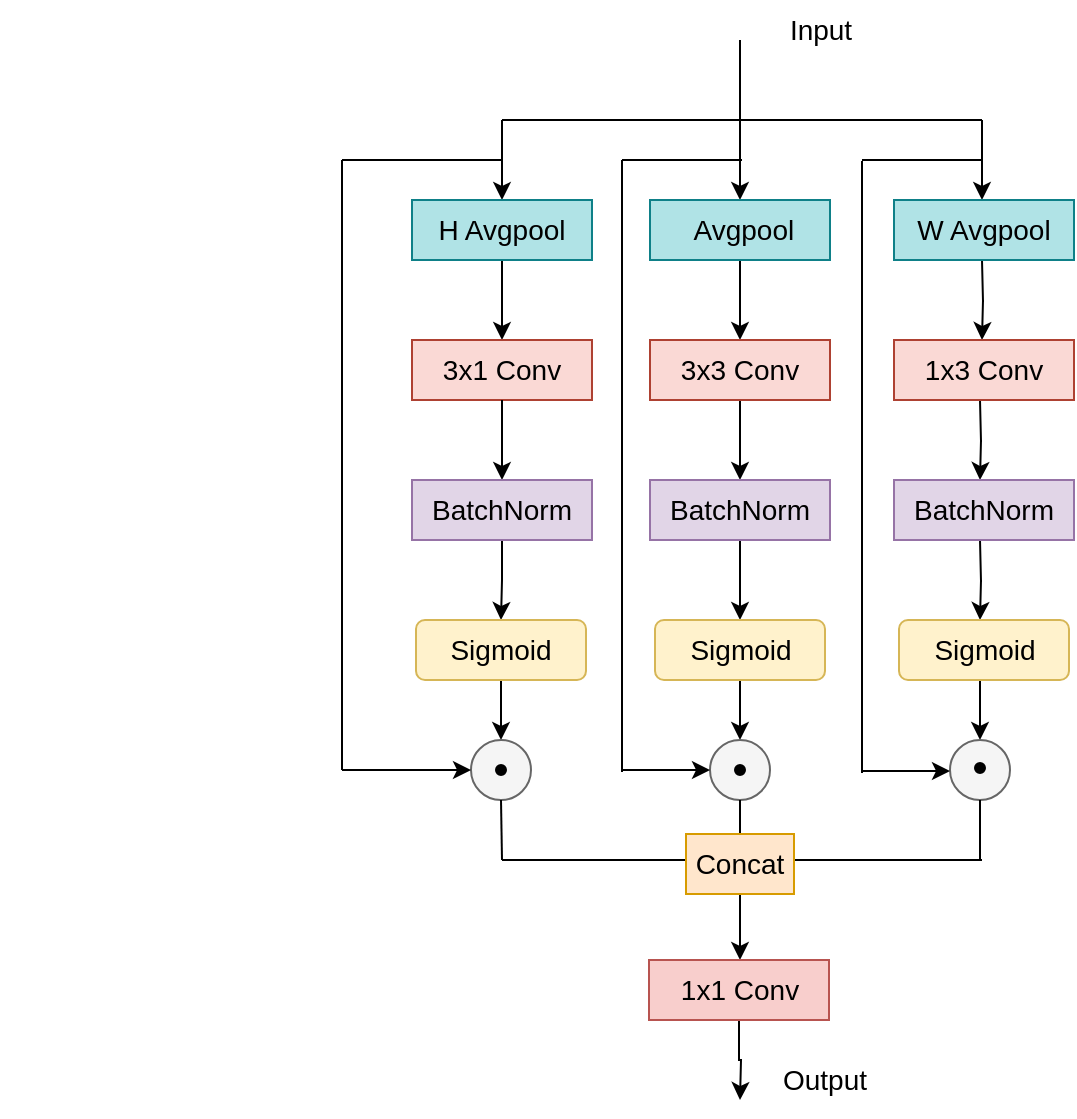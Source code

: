 <mxfile version="20.3.0" type="github">
  <diagram id="OD12084eJvB-rHa-j5aZ" name="第 1 页">
    <mxGraphModel dx="823" dy="493" grid="1" gridSize="10" guides="1" tooltips="1" connect="1" arrows="1" fold="1" page="1" pageScale="1" pageWidth="827" pageHeight="1169" math="0" shadow="0">
      <root>
        <mxCell id="0" />
        <mxCell id="1" parent="0" />
        <mxCell id="e4gEt2wWb0Jjv1eaQD8x-2" value="" style="endArrow=none;html=1;rounded=0;" edge="1" parent="1">
          <mxGeometry width="50" height="50" relative="1" as="geometry">
            <mxPoint x="399" y="120" as="sourcePoint" />
            <mxPoint x="399" y="80" as="targetPoint" />
          </mxGeometry>
        </mxCell>
        <mxCell id="e4gEt2wWb0Jjv1eaQD8x-3" value="" style="endArrow=none;html=1;rounded=0;" edge="1" parent="1">
          <mxGeometry width="50" height="50" relative="1" as="geometry">
            <mxPoint x="280" y="120" as="sourcePoint" />
            <mxPoint x="400" y="120" as="targetPoint" />
          </mxGeometry>
        </mxCell>
        <mxCell id="e4gEt2wWb0Jjv1eaQD8x-5" value="" style="endArrow=classic;html=1;rounded=0;" edge="1" parent="1">
          <mxGeometry width="50" height="50" relative="1" as="geometry">
            <mxPoint x="280" y="120" as="sourcePoint" />
            <mxPoint x="280" y="160" as="targetPoint" />
          </mxGeometry>
        </mxCell>
        <mxCell id="e4gEt2wWb0Jjv1eaQD8x-13" style="edgeStyle=orthogonalEdgeStyle;rounded=0;orthogonalLoop=1;jettySize=auto;html=1;exitX=0.5;exitY=1;exitDx=0;exitDy=0;fontSize=14;" edge="1" parent="1" source="e4gEt2wWb0Jjv1eaQD8x-6">
          <mxGeometry relative="1" as="geometry">
            <mxPoint x="280" y="230" as="targetPoint" />
            <Array as="points">
              <mxPoint x="280" y="230" />
              <mxPoint x="280" y="230" />
            </Array>
          </mxGeometry>
        </mxCell>
        <mxCell id="e4gEt2wWb0Jjv1eaQD8x-6" value="&lt;font style=&quot;font-size: 14px;&quot;&gt;H Avgpool&lt;/font&gt;" style="rounded=0;whiteSpace=wrap;html=1;fillColor=#b0e3e6;strokeColor=#0e8088;" vertex="1" parent="1">
          <mxGeometry x="235" y="160" width="90" height="30" as="geometry" />
        </mxCell>
        <mxCell id="e4gEt2wWb0Jjv1eaQD8x-7" value="" style="endArrow=classic;html=1;rounded=0;fontSize=14;" edge="1" parent="1">
          <mxGeometry width="50" height="50" relative="1" as="geometry">
            <mxPoint x="399" y="120" as="sourcePoint" />
            <mxPoint x="399" y="160" as="targetPoint" />
          </mxGeometry>
        </mxCell>
        <mxCell id="e4gEt2wWb0Jjv1eaQD8x-17" style="edgeStyle=orthogonalEdgeStyle;rounded=0;orthogonalLoop=1;jettySize=auto;html=1;exitX=0.5;exitY=1;exitDx=0;exitDy=0;entryX=0.5;entryY=0;entryDx=0;entryDy=0;fontSize=14;" edge="1" parent="1" source="e4gEt2wWb0Jjv1eaQD8x-8" target="e4gEt2wWb0Jjv1eaQD8x-15">
          <mxGeometry relative="1" as="geometry" />
        </mxCell>
        <mxCell id="e4gEt2wWb0Jjv1eaQD8x-8" value="&lt;font style=&quot;font-size: 14px;&quot;&gt;&amp;nbsp;Avgpool&lt;/font&gt;" style="rounded=0;whiteSpace=wrap;html=1;fillColor=#b0e3e6;strokeColor=#0e8088;" vertex="1" parent="1">
          <mxGeometry x="354" y="160" width="90" height="30" as="geometry" />
        </mxCell>
        <mxCell id="e4gEt2wWb0Jjv1eaQD8x-9" value="" style="endArrow=none;html=1;rounded=0;fontSize=14;" edge="1" parent="1">
          <mxGeometry width="50" height="50" relative="1" as="geometry">
            <mxPoint x="400" y="120" as="sourcePoint" />
            <mxPoint x="520" y="120" as="targetPoint" />
          </mxGeometry>
        </mxCell>
        <mxCell id="e4gEt2wWb0Jjv1eaQD8x-10" value="" style="endArrow=classic;html=1;rounded=0;fontSize=14;" edge="1" parent="1">
          <mxGeometry width="50" height="50" relative="1" as="geometry">
            <mxPoint x="520" y="120" as="sourcePoint" />
            <mxPoint x="520" y="160" as="targetPoint" />
          </mxGeometry>
        </mxCell>
        <mxCell id="e4gEt2wWb0Jjv1eaQD8x-18" style="edgeStyle=orthogonalEdgeStyle;rounded=0;orthogonalLoop=1;jettySize=auto;html=1;exitX=0.5;exitY=1;exitDx=0;exitDy=0;entryX=0.5;entryY=0;entryDx=0;entryDy=0;fontSize=14;" edge="1" parent="1">
          <mxGeometry relative="1" as="geometry">
            <mxPoint x="520" y="190" as="sourcePoint" />
            <mxPoint x="520" y="230" as="targetPoint" />
          </mxGeometry>
        </mxCell>
        <mxCell id="e4gEt2wWb0Jjv1eaQD8x-11" value="&lt;font style=&quot;font-size: 14px;&quot;&gt;W Avgpool&lt;/font&gt;" style="rounded=0;whiteSpace=wrap;html=1;fillColor=#b0e3e6;strokeColor=#0e8088;" vertex="1" parent="1">
          <mxGeometry x="476" y="160" width="90" height="30" as="geometry" />
        </mxCell>
        <mxCell id="e4gEt2wWb0Jjv1eaQD8x-14" value="&lt;span style=&quot;font-size: 14px;&quot;&gt;3x1 Conv&lt;/span&gt;" style="rounded=0;whiteSpace=wrap;html=1;fillColor=#fad9d5;strokeColor=#ae4132;" vertex="1" parent="1">
          <mxGeometry x="235" y="230" width="90" height="30" as="geometry" />
        </mxCell>
        <mxCell id="e4gEt2wWb0Jjv1eaQD8x-23" style="edgeStyle=orthogonalEdgeStyle;rounded=0;orthogonalLoop=1;jettySize=auto;html=1;exitX=0.5;exitY=1;exitDx=0;exitDy=0;entryX=0.5;entryY=0;entryDx=0;entryDy=0;fontSize=14;" edge="1" parent="1" source="e4gEt2wWb0Jjv1eaQD8x-15" target="e4gEt2wWb0Jjv1eaQD8x-21">
          <mxGeometry relative="1" as="geometry" />
        </mxCell>
        <mxCell id="e4gEt2wWb0Jjv1eaQD8x-15" value="&lt;span style=&quot;font-size: 14px;&quot;&gt;3x3 Conv&lt;/span&gt;" style="rounded=0;whiteSpace=wrap;html=1;fillColor=#fad9d5;strokeColor=#ae4132;" vertex="1" parent="1">
          <mxGeometry x="354" y="230" width="90" height="30" as="geometry" />
        </mxCell>
        <mxCell id="e4gEt2wWb0Jjv1eaQD8x-24" style="edgeStyle=orthogonalEdgeStyle;rounded=0;orthogonalLoop=1;jettySize=auto;html=1;exitX=0.5;exitY=1;exitDx=0;exitDy=0;entryX=0.5;entryY=0;entryDx=0;entryDy=0;fontSize=14;" edge="1" parent="1">
          <mxGeometry relative="1" as="geometry">
            <mxPoint x="519" y="260" as="sourcePoint" />
            <mxPoint x="519" y="300" as="targetPoint" />
          </mxGeometry>
        </mxCell>
        <mxCell id="e4gEt2wWb0Jjv1eaQD8x-16" value="&lt;span style=&quot;font-size: 14px;&quot;&gt;1x3 Conv&lt;/span&gt;" style="rounded=0;whiteSpace=wrap;html=1;fillColor=#fad9d5;strokeColor=#ae4132;" vertex="1" parent="1">
          <mxGeometry x="476" y="230" width="90" height="30" as="geometry" />
        </mxCell>
        <mxCell id="e4gEt2wWb0Jjv1eaQD8x-19" value="" style="endArrow=classic;html=1;rounded=0;fontSize=14;exitX=0.5;exitY=1;exitDx=0;exitDy=0;" edge="1" parent="1" source="e4gEt2wWb0Jjv1eaQD8x-14">
          <mxGeometry width="50" height="50" relative="1" as="geometry">
            <mxPoint x="340" y="270" as="sourcePoint" />
            <mxPoint x="280" y="300" as="targetPoint" />
          </mxGeometry>
        </mxCell>
        <mxCell id="e4gEt2wWb0Jjv1eaQD8x-29" style="edgeStyle=orthogonalEdgeStyle;rounded=0;orthogonalLoop=1;jettySize=auto;html=1;exitX=0.5;exitY=1;exitDx=0;exitDy=0;entryX=0.5;entryY=0;entryDx=0;entryDy=0;fontSize=14;" edge="1" parent="1" source="e4gEt2wWb0Jjv1eaQD8x-20" target="e4gEt2wWb0Jjv1eaQD8x-26">
          <mxGeometry relative="1" as="geometry" />
        </mxCell>
        <mxCell id="e4gEt2wWb0Jjv1eaQD8x-20" value="&lt;span style=&quot;font-size: 14px;&quot;&gt;BatchNorm&lt;/span&gt;" style="rounded=0;whiteSpace=wrap;html=1;fillColor=#e1d5e7;strokeColor=#9673a6;" vertex="1" parent="1">
          <mxGeometry x="235" y="300" width="90" height="30" as="geometry" />
        </mxCell>
        <mxCell id="e4gEt2wWb0Jjv1eaQD8x-30" style="edgeStyle=orthogonalEdgeStyle;rounded=0;orthogonalLoop=1;jettySize=auto;html=1;exitX=0.5;exitY=1;exitDx=0;exitDy=0;entryX=0.5;entryY=0;entryDx=0;entryDy=0;fontSize=14;" edge="1" parent="1" source="e4gEt2wWb0Jjv1eaQD8x-21" target="e4gEt2wWb0Jjv1eaQD8x-27">
          <mxGeometry relative="1" as="geometry" />
        </mxCell>
        <mxCell id="e4gEt2wWb0Jjv1eaQD8x-21" value="&lt;span style=&quot;font-size: 14px;&quot;&gt;BatchNorm&lt;/span&gt;" style="rounded=0;whiteSpace=wrap;html=1;fillColor=#e1d5e7;strokeColor=#9673a6;" vertex="1" parent="1">
          <mxGeometry x="354" y="300" width="90" height="30" as="geometry" />
        </mxCell>
        <mxCell id="e4gEt2wWb0Jjv1eaQD8x-31" style="edgeStyle=orthogonalEdgeStyle;rounded=0;orthogonalLoop=1;jettySize=auto;html=1;exitX=0.5;exitY=1;exitDx=0;exitDy=0;entryX=0.5;entryY=0;entryDx=0;entryDy=0;fontSize=14;" edge="1" parent="1">
          <mxGeometry relative="1" as="geometry">
            <mxPoint x="519" y="330" as="sourcePoint" />
            <mxPoint x="519" y="370" as="targetPoint" />
          </mxGeometry>
        </mxCell>
        <mxCell id="e4gEt2wWb0Jjv1eaQD8x-22" value="&lt;span style=&quot;font-size: 14px;&quot;&gt;BatchNorm&lt;/span&gt;" style="rounded=0;whiteSpace=wrap;html=1;fillColor=#e1d5e7;strokeColor=#9673a6;" vertex="1" parent="1">
          <mxGeometry x="476" y="300" width="90" height="30" as="geometry" />
        </mxCell>
        <mxCell id="e4gEt2wWb0Jjv1eaQD8x-35" style="edgeStyle=orthogonalEdgeStyle;rounded=0;orthogonalLoop=1;jettySize=auto;html=1;exitX=0.5;exitY=1;exitDx=0;exitDy=0;entryX=0.5;entryY=0;entryDx=0;entryDy=0;fontSize=14;" edge="1" parent="1" source="e4gEt2wWb0Jjv1eaQD8x-26" target="e4gEt2wWb0Jjv1eaQD8x-32">
          <mxGeometry relative="1" as="geometry" />
        </mxCell>
        <mxCell id="e4gEt2wWb0Jjv1eaQD8x-26" value="Sigmoid" style="rounded=1;whiteSpace=wrap;html=1;fontSize=14;fillColor=#fff2cc;strokeColor=#d6b656;" vertex="1" parent="1">
          <mxGeometry x="237" y="370" width="85" height="30" as="geometry" />
        </mxCell>
        <mxCell id="e4gEt2wWb0Jjv1eaQD8x-36" style="edgeStyle=orthogonalEdgeStyle;rounded=0;orthogonalLoop=1;jettySize=auto;html=1;exitX=0.5;exitY=1;exitDx=0;exitDy=0;entryX=0.5;entryY=0;entryDx=0;entryDy=0;fontSize=14;" edge="1" parent="1" source="e4gEt2wWb0Jjv1eaQD8x-27">
          <mxGeometry relative="1" as="geometry">
            <mxPoint x="399" y="430" as="targetPoint" />
          </mxGeometry>
        </mxCell>
        <mxCell id="e4gEt2wWb0Jjv1eaQD8x-27" value="Sigmoid" style="rounded=1;whiteSpace=wrap;html=1;fontSize=14;fillColor=#fff2cc;strokeColor=#d6b656;" vertex="1" parent="1">
          <mxGeometry x="356.5" y="370" width="85" height="30" as="geometry" />
        </mxCell>
        <mxCell id="e4gEt2wWb0Jjv1eaQD8x-37" style="edgeStyle=orthogonalEdgeStyle;rounded=0;orthogonalLoop=1;jettySize=auto;html=1;exitX=0.5;exitY=1;exitDx=0;exitDy=0;entryX=0.5;entryY=0;entryDx=0;entryDy=0;fontSize=14;" edge="1" parent="1">
          <mxGeometry relative="1" as="geometry">
            <mxPoint x="519" y="400" as="sourcePoint" />
            <mxPoint x="519" y="430" as="targetPoint" />
          </mxGeometry>
        </mxCell>
        <mxCell id="e4gEt2wWb0Jjv1eaQD8x-28" value="Sigmoid" style="rounded=1;whiteSpace=wrap;html=1;fontSize=14;fillColor=#fff2cc;strokeColor=#d6b656;" vertex="1" parent="1">
          <mxGeometry x="478.5" y="370" width="85" height="30" as="geometry" />
        </mxCell>
        <mxCell id="e4gEt2wWb0Jjv1eaQD8x-32" value="" style="ellipse;whiteSpace=wrap;html=1;aspect=fixed;fontSize=14;fillColor=#f5f5f5;fontColor=#333333;strokeColor=#666666;" vertex="1" parent="1">
          <mxGeometry x="264.5" y="430" width="30" height="30" as="geometry" />
        </mxCell>
        <mxCell id="e4gEt2wWb0Jjv1eaQD8x-38" value="" style="ellipse;whiteSpace=wrap;html=1;aspect=fixed;fontSize=14;" vertex="1" parent="1">
          <mxGeometry x="30" y="290" as="geometry" />
        </mxCell>
        <mxCell id="e4gEt2wWb0Jjv1eaQD8x-39" value="" style="ellipse;whiteSpace=wrap;html=1;aspect=fixed;fontSize=14;strokeColor=#000000;fillColor=#000000;" vertex="1" parent="1">
          <mxGeometry x="277" y="442.5" width="5" height="5" as="geometry" />
        </mxCell>
        <mxCell id="e4gEt2wWb0Jjv1eaQD8x-42" value="" style="ellipse;whiteSpace=wrap;html=1;aspect=fixed;fontSize=14;fillColor=#f5f5f5;fontColor=#333333;strokeColor=#666666;" vertex="1" parent="1">
          <mxGeometry x="384" y="430" width="30" height="30" as="geometry" />
        </mxCell>
        <mxCell id="e4gEt2wWb0Jjv1eaQD8x-43" value="" style="ellipse;whiteSpace=wrap;html=1;aspect=fixed;fontSize=14;strokeColor=#000000;fillColor=#000000;" vertex="1" parent="1">
          <mxGeometry x="396.5" y="442.5" width="5" height="5" as="geometry" />
        </mxCell>
        <mxCell id="e4gEt2wWb0Jjv1eaQD8x-46" value="" style="ellipse;whiteSpace=wrap;html=1;aspect=fixed;fontSize=14;fillColor=#f5f5f5;fontColor=#333333;strokeColor=#666666;" vertex="1" parent="1">
          <mxGeometry x="504" y="430" width="30" height="30" as="geometry" />
        </mxCell>
        <mxCell id="e4gEt2wWb0Jjv1eaQD8x-47" value="" style="ellipse;whiteSpace=wrap;html=1;aspect=fixed;fontSize=14;strokeColor=#000000;fillColor=#000000;" vertex="1" parent="1">
          <mxGeometry x="516.5" y="441.5" width="5" height="5" as="geometry" />
        </mxCell>
        <mxCell id="e4gEt2wWb0Jjv1eaQD8x-54" value="" style="endArrow=none;html=1;rounded=0;fontSize=14;" edge="1" parent="1">
          <mxGeometry width="50" height="50" relative="1" as="geometry">
            <mxPoint x="200" y="140" as="sourcePoint" />
            <mxPoint x="280" y="140" as="targetPoint" />
          </mxGeometry>
        </mxCell>
        <mxCell id="e4gEt2wWb0Jjv1eaQD8x-55" value="" style="endArrow=none;html=1;rounded=0;fontSize=14;" edge="1" parent="1">
          <mxGeometry width="50" height="50" relative="1" as="geometry">
            <mxPoint x="200" y="445" as="sourcePoint" />
            <mxPoint x="200" y="140" as="targetPoint" />
          </mxGeometry>
        </mxCell>
        <mxCell id="e4gEt2wWb0Jjv1eaQD8x-56" value="" style="endArrow=classic;html=1;rounded=0;fontSize=14;entryX=0;entryY=0.5;entryDx=0;entryDy=0;" edge="1" parent="1" target="e4gEt2wWb0Jjv1eaQD8x-32">
          <mxGeometry width="50" height="50" relative="1" as="geometry">
            <mxPoint x="200" y="445" as="sourcePoint" />
            <mxPoint x="260" y="444" as="targetPoint" />
          </mxGeometry>
        </mxCell>
        <mxCell id="e4gEt2wWb0Jjv1eaQD8x-96" value="" style="endArrow=none;html=1;rounded=0;fontSize=14;" edge="1" parent="1">
          <mxGeometry width="50" height="50" relative="1" as="geometry">
            <mxPoint x="340" y="140" as="sourcePoint" />
            <mxPoint x="400" y="140" as="targetPoint" />
          </mxGeometry>
        </mxCell>
        <mxCell id="e4gEt2wWb0Jjv1eaQD8x-97" value="" style="endArrow=none;html=1;rounded=0;fontSize=14;" edge="1" parent="1">
          <mxGeometry width="50" height="50" relative="1" as="geometry">
            <mxPoint x="340" y="446" as="sourcePoint" />
            <mxPoint x="340" y="140" as="targetPoint" />
          </mxGeometry>
        </mxCell>
        <mxCell id="e4gEt2wWb0Jjv1eaQD8x-98" value="" style="endArrow=classic;html=1;rounded=0;fontSize=14;" edge="1" parent="1">
          <mxGeometry width="50" height="50" relative="1" as="geometry">
            <mxPoint x="340" y="445" as="sourcePoint" />
            <mxPoint x="384" y="445" as="targetPoint" />
          </mxGeometry>
        </mxCell>
        <mxCell id="e4gEt2wWb0Jjv1eaQD8x-99" value="" style="endArrow=none;html=1;rounded=0;fontSize=14;" edge="1" parent="1">
          <mxGeometry width="50" height="50" relative="1" as="geometry">
            <mxPoint x="460" y="446.5" as="sourcePoint" />
            <mxPoint x="460" y="140.5" as="targetPoint" />
          </mxGeometry>
        </mxCell>
        <mxCell id="e4gEt2wWb0Jjv1eaQD8x-100" value="" style="endArrow=classic;html=1;rounded=0;fontSize=14;" edge="1" parent="1">
          <mxGeometry width="50" height="50" relative="1" as="geometry">
            <mxPoint x="460" y="445.5" as="sourcePoint" />
            <mxPoint x="504" y="445.5" as="targetPoint" />
          </mxGeometry>
        </mxCell>
        <mxCell id="e4gEt2wWb0Jjv1eaQD8x-101" value="" style="endArrow=none;html=1;rounded=0;fontSize=14;" edge="1" parent="1">
          <mxGeometry width="50" height="50" relative="1" as="geometry">
            <mxPoint x="460" y="140" as="sourcePoint" />
            <mxPoint x="520" y="140" as="targetPoint" />
          </mxGeometry>
        </mxCell>
        <mxCell id="e4gEt2wWb0Jjv1eaQD8x-103" value="" style="endArrow=none;html=1;rounded=0;fontSize=14;entryX=0.5;entryY=1;entryDx=0;entryDy=0;" edge="1" parent="1" target="e4gEt2wWb0Jjv1eaQD8x-32">
          <mxGeometry width="50" height="50" relative="1" as="geometry">
            <mxPoint x="280" y="490" as="sourcePoint" />
            <mxPoint x="330" y="500" as="targetPoint" />
          </mxGeometry>
        </mxCell>
        <mxCell id="e4gEt2wWb0Jjv1eaQD8x-104" value="" style="endArrow=none;html=1;rounded=0;fontSize=14;" edge="1" parent="1">
          <mxGeometry width="50" height="50" relative="1" as="geometry">
            <mxPoint x="280" y="490" as="sourcePoint" />
            <mxPoint x="380" y="490" as="targetPoint" />
          </mxGeometry>
        </mxCell>
        <mxCell id="e4gEt2wWb0Jjv1eaQD8x-105" value="" style="endArrow=none;html=1;rounded=0;fontSize=14;entryX=0.5;entryY=1;entryDx=0;entryDy=0;startArrow=none;exitX=0.5;exitY=0;exitDx=0;exitDy=0;" edge="1" parent="1" source="e4gEt2wWb0Jjv1eaQD8x-110" target="e4gEt2wWb0Jjv1eaQD8x-42">
          <mxGeometry width="50" height="50" relative="1" as="geometry">
            <mxPoint x="399" y="470" as="sourcePoint" />
            <mxPoint x="440" y="510" as="targetPoint" />
          </mxGeometry>
        </mxCell>
        <mxCell id="e4gEt2wWb0Jjv1eaQD8x-106" value="" style="endArrow=none;html=1;rounded=0;fontSize=14;entryX=0.5;entryY=1;entryDx=0;entryDy=0;" edge="1" parent="1" target="e4gEt2wWb0Jjv1eaQD8x-46">
          <mxGeometry width="50" height="50" relative="1" as="geometry">
            <mxPoint x="519" y="490" as="sourcePoint" />
            <mxPoint x="530" y="500" as="targetPoint" />
          </mxGeometry>
        </mxCell>
        <mxCell id="e4gEt2wWb0Jjv1eaQD8x-107" value="" style="endArrow=none;html=1;rounded=0;fontSize=14;" edge="1" parent="1">
          <mxGeometry width="50" height="50" relative="1" as="geometry">
            <mxPoint x="420" y="490" as="sourcePoint" />
            <mxPoint x="520" y="490" as="targetPoint" />
          </mxGeometry>
        </mxCell>
        <mxCell id="e4gEt2wWb0Jjv1eaQD8x-111" style="edgeStyle=orthogonalEdgeStyle;rounded=0;orthogonalLoop=1;jettySize=auto;html=1;exitX=0.5;exitY=1;exitDx=0;exitDy=0;fontSize=14;" edge="1" parent="1" source="e4gEt2wWb0Jjv1eaQD8x-110">
          <mxGeometry relative="1" as="geometry">
            <mxPoint x="399" y="540" as="targetPoint" />
          </mxGeometry>
        </mxCell>
        <mxCell id="e4gEt2wWb0Jjv1eaQD8x-110" value="Concat" style="rounded=0;whiteSpace=wrap;html=1;strokeColor=#d79b00;fontSize=14;fillColor=#ffe6cc;" vertex="1" parent="1">
          <mxGeometry x="372" y="477" width="54" height="30" as="geometry" />
        </mxCell>
        <mxCell id="e4gEt2wWb0Jjv1eaQD8x-113" style="edgeStyle=orthogonalEdgeStyle;rounded=0;orthogonalLoop=1;jettySize=auto;html=1;exitX=0.5;exitY=1;exitDx=0;exitDy=0;fontSize=14;" edge="1" parent="1" source="e4gEt2wWb0Jjv1eaQD8x-112">
          <mxGeometry relative="1" as="geometry">
            <mxPoint x="399" y="610" as="targetPoint" />
          </mxGeometry>
        </mxCell>
        <mxCell id="e4gEt2wWb0Jjv1eaQD8x-112" value="&lt;span style=&quot;font-size: 14px;&quot;&gt;1x1 Conv&lt;/span&gt;" style="rounded=0;whiteSpace=wrap;html=1;fillColor=#f8cecc;strokeColor=#b85450;" vertex="1" parent="1">
          <mxGeometry x="353.5" y="540" width="90" height="30" as="geometry" />
        </mxCell>
        <mxCell id="e4gEt2wWb0Jjv1eaQD8x-114" value="&lt;font style=&quot;font-size: 14px;&quot;&gt;Input&lt;/font&gt;" style="text;html=1;align=center;verticalAlign=middle;resizable=0;points=[];autosize=1;strokeColor=none;fillColor=none;fontSize=14;" vertex="1" parent="1">
          <mxGeometry x="414" y="60" width="50" height="30" as="geometry" />
        </mxCell>
        <mxCell id="e4gEt2wWb0Jjv1eaQD8x-115" value="Output" style="text;html=1;align=center;verticalAlign=middle;resizable=0;points=[];autosize=1;strokeColor=none;fillColor=none;fontSize=14;" vertex="1" parent="1">
          <mxGeometry x="406" y="585" width="70" height="30" as="geometry" />
        </mxCell>
      </root>
    </mxGraphModel>
  </diagram>
</mxfile>
